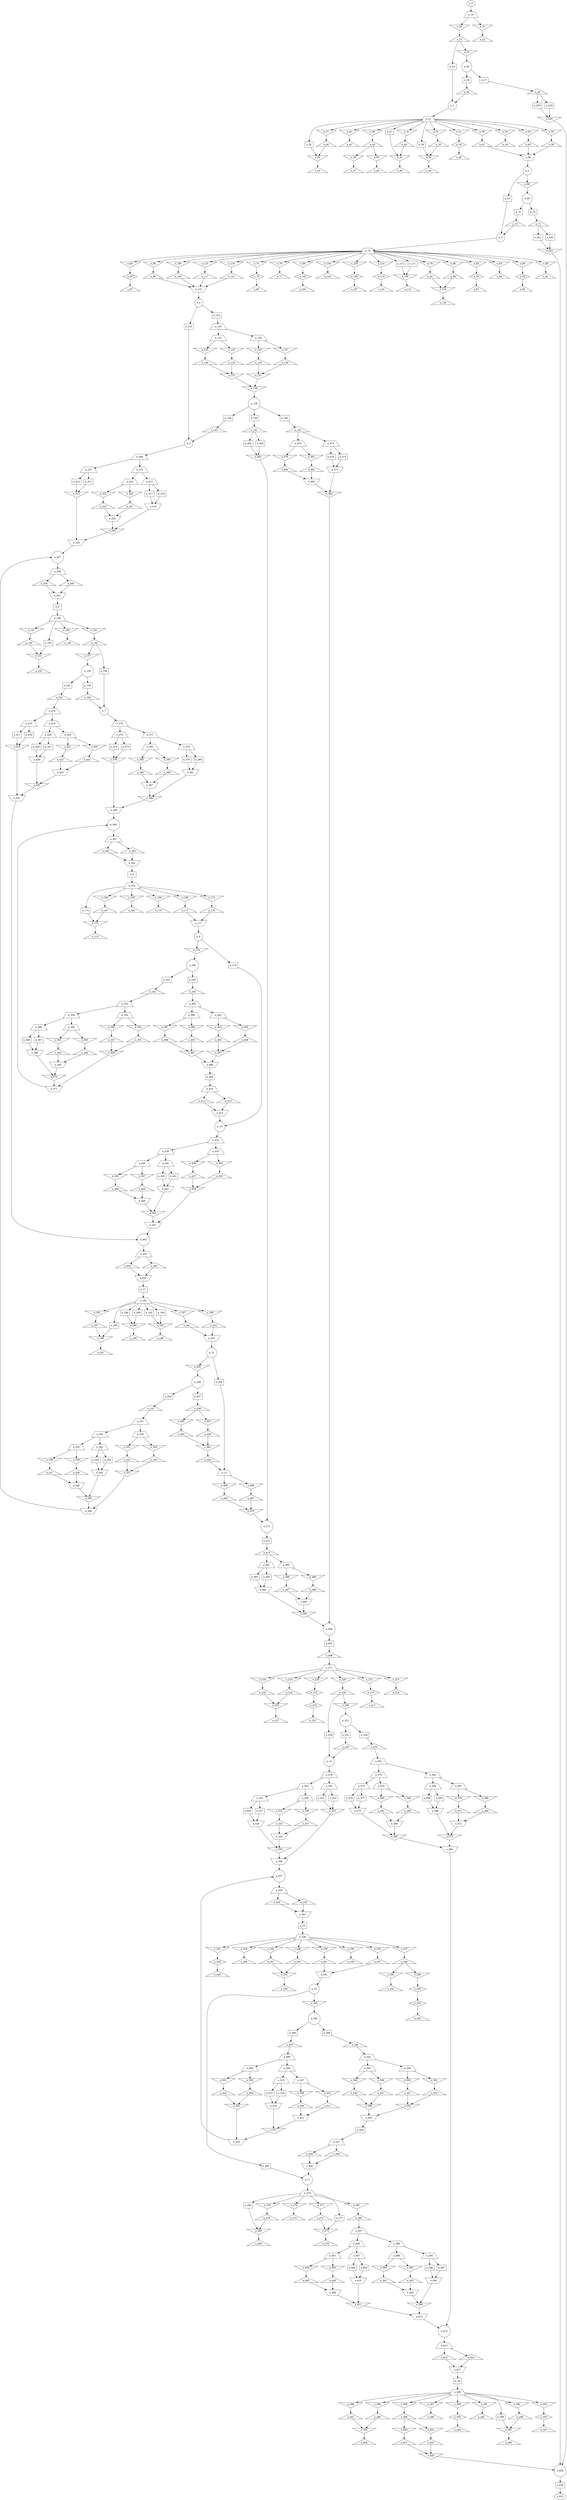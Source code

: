 digraph control_path {
  e_0: entry_node : n ;
  e_1 [shape = circle];
  e_2 [shape = circle];
  e_3 [shape = circle];
  e_4 [shape = circle];
  e_5 [shape = circle];
  e_6 [shape = dot];
  e_7 [shape = circle];
  e_8 [shape = dot];
  e_9 [shape = circle];
  e_10 [shape = circle];
  e_11 [shape = dot];
  e_12 [shape = circle];
  e_13 [shape = trapezium];
  e_14 [shape = circle];
  e_15 [shape = dot];
  e_16 [shape = circle];
  e_17 [shape = circle];
  e_18 [shape = dot];
  e_19 [shape = trapezium];
  e_20 [shape = invtriangle];
  e_21 [shape = invtriangle];
  e_22 [shape = triangle];
  e_23 [shape = triangle];
  e_24 [shape = dot];
  e_25 [shape = invtriangle];
  e_26 [shape = circle];
  e_27 [shape = dot];
  e_28 [shape = triangle];
  e_29 [shape = dot];
  e_30 [shape = triangle];
  e_31 [shape = trapezium];
  e_32 [shape = invtriangle];
  e_33 [shape = invtriangle];
  e_34 [shape = triangle];
  e_35 [shape = triangle];
  e_36 [shape = invtriangle];
  e_37 [shape = invtriangle];
  e_38 [shape = dot];
  e_39 [shape = triangle];
  e_40 [shape = triangle];
  e_41 [shape = invtriangle];
  e_42 [shape = invtriangle];
  e_43 [shape = triangle];
  e_44 [shape = triangle];
  e_45 [shape = invtriangle];
  e_46 [shape = invtriangle];
  e_47 [shape = dot];
  e_48 [shape = triangle];
  e_49 [shape = triangle];
  e_50 [shape = invtriangle];
  e_51 [shape = invtriangle];
  e_52 [shape = dot];
  e_53 [shape = triangle];
  e_54 [shape = diamond];
  e_55 [shape = invtriangle];
  e_56 [shape = invtriangle];
  e_57 [shape = triangle];
  e_58 [shape = triangle];
  e_59 [shape = invtriangle];
  e_60 [shape = triangle];
  e_61 [shape = triangle];
  e_62 [shape = invtriangle];
  e_63 [shape = invtriangle];
  e_64 [shape = triangle];
  e_65 [shape = triangle];
  e_66 [shape = invtrapezium];
  e_67 [shape = dot];
  e_68 [shape = invtriangle];
  e_69 [shape = circle];
  e_70 [shape = dot];
  e_71 [shape = triangle];
  e_72 [shape = dot];
  e_73 [shape = triangle];
  e_74 [shape = trapezium];
  e_75 [shape = invtriangle];
  e_76 [shape = invtriangle];
  e_77 [shape = triangle];
  e_78 [shape = diamond];
  e_79 [shape = invtriangle];
  e_80 [shape = triangle];
  e_81 [shape = triangle];
  e_82 [shape = invtriangle];
  e_83 [shape = invtriangle];
  e_84 [shape = triangle];
  e_85 [shape = diamond];
  e_86 [shape = invtriangle];
  e_87 [shape = triangle];
  e_88 [shape = triangle];
  e_89 [shape = invtriangle];
  e_90 [shape = invtriangle];
  e_91 [shape = triangle];
  e_92 [shape = diamond];
  e_93 [shape = invtriangle];
  e_94 [shape = triangle];
  e_95 [shape = diamond];
  e_96 [shape = invtriangle];
  e_97 [shape = triangle];
  e_98 [shape = triangle];
  e_99 [shape = invtriangle];
  e_100 [shape = invtriangle];
  e_101 [shape = triangle];
  e_102 [shape = diamond];
  e_103 [shape = invtriangle];
  e_104 [shape = triangle];
  e_105 [shape = diamond];
  e_106 [shape = invtriangle];
  e_107 [shape = triangle];
  e_108 [shape = triangle];
  e_109 [shape = invtriangle];
  e_110 [shape = invtriangle];
  e_111 [shape = dot];
  e_112 [shape = dot];
  e_113 [shape = triangle];
  e_114 [shape = diamond];
  e_115 [shape = invtriangle];
  e_116 [shape = triangle];
  e_117 [shape = triangle];
  e_118 [shape = invtriangle];
  e_119 [shape = invtriangle];
  e_120 [shape = triangle];
  e_121 [shape = triangle];
  e_122 [shape = invtrapezium];
  e_123 [shape = dot];
  e_124 [shape = dot];
  e_125 [shape = trapezium];
  e_126 [shape = trapezium];
  e_127 [shape = invtriangle];
  e_128 [shape = triangle];
  e_129 [shape = invtriangle];
  e_130 [shape = triangle];
  e_131 [shape = invtriangle];
  e_132 [shape = trapezium];
  e_133 [shape = invtriangle];
  e_134 [shape = triangle];
  e_135 [shape = invtriangle];
  e_136 [shape = triangle];
  e_137 [shape = invtriangle];
  e_138 [shape = invtriangle];
  e_139 [shape = circle];
  e_140 [shape = dot];
  e_141 [shape = triangle];
  e_142 [shape = dot];
  e_143 [shape = triangle];
  e_144 [shape = dot];
  e_145 [shape = triangle];
  e_146 [shape = trapezium];
  e_147 [shape = invtriangle];
  e_148 [shape = invtriangle];
  e_149 [shape = triangle];
  e_150 [shape = triangle];
  e_151 [shape = invtriangle];
  e_152 [shape = invtriangle];
  e_153 [shape = dot];
  e_154 [shape = triangle];
  e_155 [shape = triangle];
  e_156 [shape = dot];
  e_157 [shape = invtriangle];
  e_158 [shape = circle];
  e_159 [shape = dot];
  e_160 [shape = triangle];
  e_161 [shape = dot];
  e_162 [shape = triangle];
  e_163 [shape = trapezium];
  e_164 [shape = invtriangle];
  e_165 [shape = invtriangle];
  e_166 [shape = triangle];
  e_167 [shape = triangle];
  e_168 [shape = invtriangle];
  e_169 [shape = invtriangle];
  e_170 [shape = triangle];
  e_171 [shape = triangle];
  e_172 [shape = invtriangle];
  e_173 [shape = invtriangle];
  e_174 [shape = dot];
  e_175 [shape = triangle];
  e_176 [shape = triangle];
  e_177 [shape = invtrapezium];
  e_178 [shape = dot];
  e_179 [shape = invtriangle];
  e_180 [shape = circle];
  e_181 [shape = dot];
  e_182 [shape = triangle];
  e_183 [shape = dot];
  e_184 [shape = triangle];
  e_185 [shape = trapezium];
  e_186 [shape = invtriangle];
  e_187 [shape = invtriangle];
  e_188 [shape = dot];
  e_189 [shape = dot];
  e_190 [shape = triangle];
  e_191 [shape = triangle];
  e_192 [shape = invtriangle];
  e_193 [shape = invtriangle];
  e_194 [shape = dot];
  e_195 [shape = dot];
  e_196 [shape = triangle];
  e_197 [shape = triangle];
  e_198 [shape = invtriangle];
  e_199 [shape = invtriangle];
  e_200 [shape = dot];
  e_201 [shape = triangle];
  e_202 [shape = triangle];
  e_203 [shape = invtrapezium];
  e_204 [shape = dot];
  e_205 [shape = invtriangle];
  e_206 [shape = circle];
  e_207 [shape = dot];
  e_208 [shape = triangle];
  e_209 [shape = dot];
  e_210 [shape = triangle];
  e_211 [shape = trapezium];
  e_212 [shape = invtriangle];
  e_213 [shape = invtriangle];
  e_214 [shape = triangle];
  e_215 [shape = diamond];
  e_216 [shape = invtriangle];
  e_217 [shape = triangle];
  e_218 [shape = triangle];
  e_219 [shape = invtriangle];
  e_220 [shape = invtriangle];
  e_221 [shape = diamond];
  e_222 [shape = diamond];
  e_223 [shape = triangle];
  e_224 [shape = triangle];
  e_225 [shape = invtriangle];
  e_226 [shape = invtriangle];
  e_227 [shape = triangle];
  e_228 [shape = triangle];
  e_229 [shape = dot];
  e_230 [shape = invtriangle];
  e_231 [shape = circle];
  e_232 [shape = dot];
  e_233 [shape = triangle];
  e_234 [shape = dot];
  e_235 [shape = triangle];
  e_236 [shape = trapezium];
  e_237 [shape = invtriangle];
  e_238 [shape = invtriangle];
  e_239 [shape = triangle];
  e_240 [shape = triangle];
  e_241 [shape = invtriangle];
  e_242 [shape = invtriangle];
  e_243 [shape = triangle];
  e_244 [shape = diamond];
  e_245 [shape = invtriangle];
  e_246 [shape = triangle];
  e_247 [shape = triangle];
  e_248 [shape = invtriangle];
  e_249 [shape = invtriangle];
  e_250 [shape = diamond];
  e_251 [shape = diamond];
  e_252 [shape = triangle];
  e_253 [shape = triangle];
  e_254 [shape = invtriangle];
  e_255 [shape = invtriangle];
  e_256 [shape = triangle];
  e_257 [shape = triangle];
  e_258 [shape = invtriangle];
  e_259 [shape = invtriangle];
  e_260 [shape = triangle];
  e_261 [shape = triangle];
  e_262 [shape = invtrapezium];
  e_263 [shape = dot];
  e_264 [shape = invtriangle];
  e_265 [shape = circle];
  e_266 [shape = dot];
  e_267 [shape = triangle];
  e_268 [shape = dot];
  e_269 [shape = triangle];
  e_270 [shape = trapezium];
  e_271 [shape = invtriangle];
  e_272 [shape = invtriangle];
  e_273 [shape = triangle];
  e_274 [shape = triangle];
  e_275 [shape = invtriangle];
  e_276 [shape = invtriangle];
  e_277 [shape = dot];
  e_278 [shape = triangle];
  e_279 [shape = triangle];
  e_280 [shape = invtriangle];
  e_281 [shape = invtriangle];
  e_282 [shape = dot];
  e_283 [shape = triangle];
  e_284 [shape = triangle];
  e_285 [shape = trapezium];
  e_286 [shape = invtriangle];
  e_287 [shape = invtriangle];
  e_288 [shape = triangle];
  e_289 [shape = triangle];
  e_290 [shape = invtriangle];
  e_291 [shape = invtriangle];
  e_292 [shape = triangle];
  e_293 [shape = diamond];
  e_294 [shape = invtriangle];
  e_295 [shape = triangle];
  e_296 [shape = triangle];
  e_297 [shape = invtriangle];
  e_298 [shape = invtriangle];
  e_299 [shape = dot];
  e_300 [shape = triangle];
  e_301 [shape = triangle];
  e_302 [shape = invtriangle];
  e_303 [shape = invtriangle];
  e_304 [shape = triangle];
  e_305 [shape = diamond];
  e_306 [shape = invtriangle];
  e_307 [shape = triangle];
  e_308 [shape = triangle];
  e_309 [shape = trapezium];
  e_310 [shape = trapezium];
  e_311 [shape = dot];
  e_312 [shape = dot];
  e_313 [shape = invtriangle];
  e_314 [shape = trapezium];
  e_315 [shape = trapezium];
  e_316 [shape = dot];
  e_317 [shape = dot];
  e_318 [shape = invtrapezium];
  e_319 [shape = trapezium];
  e_320 [shape = invtriangle];
  e_321 [shape = triangle];
  e_322 [shape = invtriangle];
  e_323 [shape = triangle];
  e_324 [shape = invtrapezium];
  e_325 [shape = invtriangle];
  e_326 [shape = invtrapezium];
  e_327 [shape = trapezium];
  e_328 [shape = trapezium];
  e_329 [shape = invtriangle];
  e_330 [shape = triangle];
  e_331 [shape = invtriangle];
  e_332 [shape = triangle];
  e_333 [shape = invtriangle];
  e_334 [shape = trapezium];
  e_335 [shape = trapezium];
  e_336 [shape = invtriangle];
  e_337 [shape = triangle];
  e_338 [shape = invtriangle];
  e_339 [shape = triangle];
  e_340 [shape = invtrapezium];
  e_341 [shape = trapezium];
  e_342 [shape = dot];
  e_343 [shape = dot];
  e_344 [shape = invtrapezium];
  e_345 [shape = invtriangle];
  e_346 [shape = invtrapezium];
  e_347 [shape = circle];
  e_348 [shape = trapezium];
  e_349 [shape = triangle];
  e_350 [shape = triangle];
  e_351 [shape = invtrapezium];
  e_352 [shape = trapezium];
  e_353 [shape = trapezium];
  e_354 [shape = invtriangle];
  e_355 [shape = triangle];
  e_356 [shape = invtriangle];
  e_357 [shape = triangle];
  e_358 [shape = invtriangle];
  e_359 [shape = trapezium];
  e_360 [shape = trapezium];
  e_361 [shape = invtriangle];
  e_362 [shape = triangle];
  e_363 [shape = invtriangle];
  e_364 [shape = triangle];
  e_365 [shape = invtrapezium];
  e_366 [shape = trapezium];
  e_367 [shape = dot];
  e_368 [shape = dot];
  e_369 [shape = invtrapezium];
  e_370 [shape = invtriangle];
  e_371 [shape = invtrapezium];
  e_372 [shape = trapezium];
  e_373 [shape = trapezium];
  e_374 [shape = dot];
  e_375 [shape = dot];
  e_376 [shape = invtriangle];
  e_377 [shape = trapezium];
  e_378 [shape = trapezium];
  e_379 [shape = dot];
  e_380 [shape = dot];
  e_381 [shape = invtrapezium];
  e_382 [shape = trapezium];
  e_383 [shape = invtriangle];
  e_384 [shape = triangle];
  e_385 [shape = invtriangle];
  e_386 [shape = triangle];
  e_387 [shape = invtrapezium];
  e_388 [shape = invtriangle];
  e_389 [shape = invtrapezium];
  e_390 [shape = circle];
  e_391 [shape = trapezium];
  e_392 [shape = triangle];
  e_393 [shape = triangle];
  e_394 [shape = invtrapezium];
  e_395 [shape = trapezium];
  e_396 [shape = trapezium];
  e_397 [shape = invtriangle];
  e_398 [shape = triangle];
  e_399 [shape = invtriangle];
  e_400 [shape = triangle];
  e_401 [shape = invtriangle];
  e_402 [shape = trapezium];
  e_403 [shape = invtriangle];
  e_404 [shape = triangle];
  e_405 [shape = invtriangle];
  e_406 [shape = triangle];
  e_407 [shape = invtriangle];
  e_408 [shape = invtrapezium];
  e_409 [shape = dot];
  e_410 [shape = trapezium];
  e_411 [shape = triangle];
  e_412 [shape = triangle];
  e_413 [shape = invtrapezium];
  e_414 [shape = trapezium];
  e_415 [shape = trapezium];
  e_416 [shape = dot];
  e_417 [shape = dot];
  e_418 [shape = invtriangle];
  e_419 [shape = trapezium];
  e_420 [shape = trapezium];
  e_421 [shape = invtriangle];
  e_422 [shape = triangle];
  e_423 [shape = invtriangle];
  e_424 [shape = triangle];
  e_425 [shape = invtrapezium];
  e_426 [shape = trapezium];
  e_427 [shape = dot];
  e_428 [shape = dot];
  e_429 [shape = invtrapezium];
  e_430 [shape = invtriangle];
  e_431 [shape = invtrapezium];
  e_432 [shape = trapezium];
  e_433 [shape = trapezium];
  e_434 [shape = invtriangle];
  e_435 [shape = triangle];
  e_436 [shape = invtriangle];
  e_437 [shape = triangle];
  e_438 [shape = invtriangle];
  e_439 [shape = trapezium];
  e_440 [shape = trapezium];
  e_441 [shape = dot];
  e_442 [shape = dot];
  e_443 [shape = invtrapezium];
  e_444 [shape = trapezium];
  e_445 [shape = invtriangle];
  e_446 [shape = triangle];
  e_447 [shape = invtriangle];
  e_448 [shape = triangle];
  e_449 [shape = invtrapezium];
  e_450 [shape = invtriangle];
  e_451 [shape = invtrapezium];
  e_452 [shape = circle];
  e_453 [shape = trapezium];
  e_454 [shape = triangle];
  e_455 [shape = triangle];
  e_456 [shape = invtrapezium];
  e_457 [shape = invtriangle];
  e_458 [shape = triangle];
  e_459 [shape = invtriangle];
  e_460 [shape = triangle];
  e_461 [shape = invtriangle];
  e_462 [shape = triangle];
  e_463 [shape = dot];
  e_464 [shape = dot];
  e_465 [shape = invtriangle];
  e_466 [shape = invtriangle];
  e_467 [shape = triangle];
  e_468 [shape = invtriangle];
  e_469 [shape = triangle];
  e_470 [shape = invtriangle];
  e_471 [shape = circle];
  e_472 [shape = dot];
  e_473 [shape = triangle];
  e_474 [shape = trapezium];
  e_475 [shape = dot];
  e_476 [shape = dot];
  e_477 [shape = invtrapezium];
  e_478 [shape = trapezium];
  e_479 [shape = invtriangle];
  e_480 [shape = triangle];
  e_481 [shape = invtriangle];
  e_482 [shape = triangle];
  e_483 [shape = invtrapezium];
  e_484 [shape = invtriangle];
  e_485 [shape = trapezium];
  e_486 [shape = invtriangle];
  e_487 [shape = triangle];
  e_488 [shape = invtriangle];
  e_489 [shape = triangle];
  e_490 [shape = invtrapezium];
  e_491 [shape = trapezium];
  e_492 [shape = dot];
  e_493 [shape = dot];
  e_494 [shape = invtrapezium];
  e_495 [shape = invtriangle];
  e_496 [shape = circle];
  e_497 [shape = dot];
  e_498 [shape = triangle];
  e_499 [shape = trapezium];
  e_500 [shape = trapezium];
  e_501 [shape = invtriangle];
  e_502 [shape = triangle];
  e_503 [shape = invtriangle];
  e_504 [shape = triangle];
  e_505 [shape = invtriangle];
  e_506 [shape = trapezium];
  e_507 [shape = trapezium];
  e_508 [shape = invtriangle];
  e_509 [shape = triangle];
  e_510 [shape = invtriangle];
  e_511 [shape = triangle];
  e_512 [shape = invtrapezium];
  e_513 [shape = trapezium];
  e_514 [shape = dot];
  e_515 [shape = dot];
  e_516 [shape = invtrapezium];
  e_517 [shape = invtriangle];
  e_518 [shape = invtrapezium];
  e_519 [shape = trapezium];
  e_520 [shape = trapezium];
  e_521 [shape = dot];
  e_522 [shape = dot];
  e_523 [shape = invtriangle];
  e_524 [shape = trapezium];
  e_525 [shape = trapezium];
  e_526 [shape = dot];
  e_527 [shape = dot];
  e_528 [shape = invtrapezium];
  e_529 [shape = trapezium];
  e_530 [shape = invtriangle];
  e_531 [shape = triangle];
  e_532 [shape = invtriangle];
  e_533 [shape = triangle];
  e_534 [shape = invtrapezium];
  e_535 [shape = invtriangle];
  e_536 [shape = invtrapezium];
  e_537 [shape = circle];
  e_538 [shape = trapezium];
  e_539 [shape = triangle];
  e_540 [shape = triangle];
  e_541 [shape = invtrapezium];
  e_542 [shape = trapezium];
  e_543 [shape = trapezium];
  e_544 [shape = invtriangle];
  e_545 [shape = triangle];
  e_546 [shape = invtriangle];
  e_547 [shape = triangle];
  e_548 [shape = invtriangle];
  e_549 [shape = trapezium];
  e_550 [shape = invtriangle];
  e_551 [shape = triangle];
  e_552 [shape = invtriangle];
  e_553 [shape = triangle];
  e_554 [shape = invtriangle];
  e_555 [shape = invtrapezium];
  e_556 [shape = dot];
  e_557 [shape = trapezium];
  e_558 [shape = triangle];
  e_559 [shape = triangle];
  e_560 [shape = invtrapezium];
  e_561 [shape = trapezium];
  e_562 [shape = trapezium];
  e_563 [shape = trapezium];
  e_564 [shape = dot];
  e_565 [shape = dot];
  e_566 [shape = invtrapezium];
  e_567 [shape = trapezium];
  e_568 [shape = invtriangle];
  e_569 [shape = triangle];
  e_570 [shape = invtriangle];
  e_571 [shape = triangle];
  e_572 [shape = invtrapezium];
  e_573 [shape = invtriangle];
  e_574 [shape = trapezium];
  e_575 [shape = trapezium];
  e_576 [shape = dot];
  e_577 [shape = dot];
  e_578 [shape = invtrapezium];
  e_579 [shape = trapezium];
  e_580 [shape = invtriangle];
  e_581 [shape = triangle];
  e_582 [shape = invtriangle];
  e_583 [shape = triangle];
  e_584 [shape = invtrapezium];
  e_585 [shape = invtriangle];
  e_586 [shape = invtrapezium];
  e_587 [shape = trapezium];
  e_588 [shape = trapezium];
  e_589 [shape = trapezium];
  e_590 [shape = invtriangle];
  e_591 [shape = triangle];
  e_592 [shape = invtriangle];
  e_593 [shape = triangle];
  e_594 [shape = invtrapezium];
  e_595 [shape = trapezium];
  e_596 [shape = dot];
  e_597 [shape = dot];
  e_598 [shape = invtrapezium];
  e_599 [shape = invtriangle];
  e_600 [shape = trapezium];
  e_601 [shape = trapezium];
  e_602 [shape = invtriangle];
  e_603 [shape = triangle];
  e_604 [shape = invtriangle];
  e_605 [shape = triangle];
  e_606 [shape = invtrapezium];
  e_607 [shape = trapezium];
  e_608 [shape = dot];
  e_609 [shape = dot];
  e_610 [shape = invtrapezium];
  e_611 [shape = invtriangle];
  e_612 [shape = invtrapezium];
  e_613 [shape = circle];
  e_614 [shape = trapezium];
  e_615 [shape = triangle];
  e_616 [shape = triangle];
  e_617 [shape = invtrapezium];
  e_618 [shape = dot];
  e_619 [shape = dot];
  e_620 [shape = invtriangle];
  e_621 [shape = dot];
  e_622 [shape = dot];
  e_623 [shape = invtriangle];
  e_624 [shape = invtriangle];
  e_625 [shape = triangle];
  e_626 [shape = invtriangle];
  e_627 [shape = triangle];
  e_628 [shape = invtriangle];
  e_629 [shape = circle];
  e_630 [shape = dot];
  e_631: exit_node : s ;
  e_30 -> e_1;
  e_24 -> e_1;
  e_66 -> e_2;
  e_67 -> e_3;
  e_73 -> e_3;
  e_122 -> e_4;
  e_123 -> e_5;
  e_145 -> e_5;
  e_351 -> e_6;
  e_156 -> e_7;
  e_160 -> e_7;
  e_394 -> e_8;
  e_177 -> e_9;
  e_178 -> e_10;
  e_413 -> e_10;
  e_456 -> e_11;
  e_203 -> e_12;
  e_204 -> e_13;
  e_462 -> e_13;
  e_229 -> e_14;
  e_233 -> e_14;
  e_541 -> e_15;
  e_262 -> e_16;
  e_263 -> e_17;
  e_560 -> e_17;
  e_617 -> e_18;
  e_0 -> e_19;
  e_19 -> e_20;
  e_19 -> e_21;
  e_21 -> e_22;
  e_20 -> e_23;
  e_23 -> e_24;
  e_23 -> e_25;
  e_25 -> e_26;
  e_26 -> e_27;
  e_27 -> e_28;
  e_26 -> e_29;
  e_29 -> e_30;
  e_1 -> e_31;
  e_31 -> e_32;
  e_31 -> e_33;
  e_33 -> e_34;
  e_32 -> e_35;
  e_35 -> e_36;
  e_38 -> e_36;
  e_31 -> e_37;
  e_31 -> e_38;
  e_36 -> e_39;
  e_37 -> e_40;
  e_31 -> e_41;
  e_31 -> e_42;
  e_42 -> e_43;
  e_41 -> e_44;
  e_47 -> e_45;
  e_44 -> e_45;
  e_31 -> e_46;
  e_31 -> e_47;
  e_45 -> e_48;
  e_46 -> e_49;
  e_40 -> e_50;
  e_52 -> e_50;
  e_31 -> e_51;
  e_31 -> e_52;
  e_50 -> e_53;
  e_51 -> e_54;
  e_31 -> e_55;
  e_49 -> e_56;
  e_56 -> e_57;
  e_55 -> e_58;
  e_31 -> e_59;
  e_54 -> e_60;
  e_59 -> e_61;
  e_31 -> e_62;
  e_49 -> e_63;
  e_63 -> e_64;
  e_62 -> e_65;
  e_58 -> e_66;
  e_65 -> e_66;
  e_61 -> e_66;
  e_2 -> e_67;
  e_2 -> e_68;
  e_68 -> e_69;
  e_69 -> e_70;
  e_70 -> e_71;
  e_69 -> e_72;
  e_72 -> e_73;
  e_3 -> e_74;
  e_74 -> e_75;
  e_74 -> e_76;
  e_76 -> e_77;
  e_75 -> e_78;
  e_74 -> e_79;
  e_78 -> e_80;
  e_79 -> e_81;
  e_74 -> e_82;
  e_74 -> e_83;
  e_83 -> e_84;
  e_82 -> e_85;
  e_74 -> e_86;
  e_85 -> e_87;
  e_86 -> e_88;
  e_74 -> e_89;
  e_74 -> e_90;
  e_90 -> e_91;
  e_89 -> e_92;
  e_74 -> e_93;
  e_92 -> e_94;
  e_93 -> e_95;
  e_74 -> e_96;
  e_95 -> e_97;
  e_96 -> e_98;
  e_74 -> e_99;
  e_74 -> e_100;
  e_100 -> e_101;
  e_99 -> e_102;
  e_74 -> e_103;
  e_102 -> e_104;
  e_103 -> e_105;
  e_74 -> e_106;
  e_105 -> e_107;
  e_106 -> e_108;
  e_111 -> e_109;
  e_112 -> e_109;
  e_74 -> e_110;
  e_74 -> e_111;
  e_74 -> e_112;
  e_109 -> e_113;
  e_110 -> e_114;
  e_74 -> e_115;
  e_114 -> e_116;
  e_115 -> e_117;
  e_81 -> e_118;
  e_88 -> e_118;
  e_74 -> e_119;
  e_118 -> e_120;
  e_119 -> e_121;
  e_98 -> e_122;
  e_108 -> e_122;
  e_117 -> e_122;
  e_121 -> e_122;
  e_4 -> e_123;
  e_4 -> e_124;
  e_124 -> e_125;
  e_125 -> e_126;
  e_126 -> e_127;
  e_127 -> e_128;
  e_126 -> e_129;
  e_129 -> e_130;
  e_128 -> e_131;
  e_130 -> e_131;
  e_125 -> e_132;
  e_132 -> e_133;
  e_133 -> e_134;
  e_132 -> e_135;
  e_135 -> e_136;
  e_134 -> e_137;
  e_136 -> e_137;
  e_131 -> e_138;
  e_137 -> e_138;
  e_138 -> e_139;
  e_139 -> e_140;
  e_140 -> e_141;
  e_139 -> e_142;
  e_142 -> e_143;
  e_139 -> e_144;
  e_144 -> e_145;
  e_6 -> e_146;
  e_146 -> e_147;
  e_146 -> e_148;
  e_148 -> e_149;
  e_147 -> e_150;
  e_150 -> e_151;
  e_153 -> e_151;
  e_146 -> e_152;
  e_146 -> e_153;
  e_151 -> e_154;
  e_152 -> e_155;
  e_155 -> e_156;
  e_155 -> e_157;
  e_157 -> e_158;
  e_158 -> e_159;
  e_159 -> e_160;
  e_158 -> e_161;
  e_161 -> e_162;
  e_8 -> e_163;
  e_163 -> e_164;
  e_163 -> e_165;
  e_165 -> e_166;
  e_164 -> e_167;
  e_163 -> e_168;
  e_163 -> e_169;
  e_169 -> e_170;
  e_168 -> e_171;
  e_167 -> e_172;
  e_174 -> e_172;
  e_163 -> e_173;
  e_163 -> e_174;
  e_172 -> e_175;
  e_173 -> e_176;
  e_171 -> e_177;
  e_176 -> e_177;
  e_9 -> e_178;
  e_9 -> e_179;
  e_179 -> e_180;
  e_180 -> e_181;
  e_181 -> e_182;
  e_180 -> e_183;
  e_183 -> e_184;
  e_11 -> e_185;
  e_188 -> e_186;
  e_189 -> e_186;
  e_185 -> e_187;
  e_185 -> e_188;
  e_185 -> e_189;
  e_186 -> e_190;
  e_187 -> e_191;
  e_194 -> e_192;
  e_195 -> e_192;
  e_185 -> e_193;
  e_185 -> e_194;
  e_185 -> e_195;
  e_192 -> e_196;
  e_193 -> e_197;
  e_197 -> e_198;
  e_200 -> e_198;
  e_185 -> e_199;
  e_185 -> e_200;
  e_198 -> e_201;
  e_199 -> e_202;
  e_191 -> e_203;
  e_202 -> e_203;
  e_12 -> e_204;
  e_12 -> e_205;
  e_205 -> e_206;
  e_206 -> e_207;
  e_207 -> e_208;
  e_206 -> e_209;
  e_209 -> e_210;
  e_498 -> e_211;
  e_211 -> e_212;
  e_211 -> e_213;
  e_213 -> e_214;
  e_212 -> e_215;
  e_211 -> e_216;
  e_215 -> e_217;
  e_216 -> e_218;
  e_211 -> e_219;
  e_211 -> e_220;
  e_220 -> e_221;
  e_221 -> e_222;
  e_222 -> e_223;
  e_219 -> e_224;
  e_218 -> e_225;
  e_224 -> e_225;
  e_211 -> e_226;
  e_225 -> e_227;
  e_226 -> e_228;
  e_228 -> e_229;
  e_228 -> e_230;
  e_230 -> e_231;
  e_231 -> e_232;
  e_232 -> e_233;
  e_231 -> e_234;
  e_234 -> e_235;
  e_15 -> e_236;
  e_236 -> e_237;
  e_236 -> e_238;
  e_238 -> e_239;
  e_237 -> e_240;
  e_236 -> e_241;
  e_240 -> e_242;
  e_242 -> e_243;
  e_241 -> e_244;
  e_236 -> e_245;
  e_244 -> e_246;
  e_245 -> e_247;
  e_236 -> e_248;
  e_240 -> e_249;
  e_249 -> e_250;
  e_250 -> e_251;
  e_251 -> e_252;
  e_248 -> e_253;
  e_247 -> e_254;
  e_253 -> e_254;
  e_236 -> e_255;
  e_254 -> e_256;
  e_255 -> e_257;
  e_236 -> e_258;
  e_236 -> e_259;
  e_259 -> e_260;
  e_258 -> e_261;
  e_257 -> e_262;
  e_261 -> e_262;
  e_16 -> e_263;
  e_16 -> e_264;
  e_264 -> e_265;
  e_265 -> e_266;
  e_266 -> e_267;
  e_265 -> e_268;
  e_268 -> e_269;
  e_17 -> e_270;
  e_270 -> e_271;
  e_270 -> e_272;
  e_272 -> e_273;
  e_271 -> e_274;
  e_274 -> e_275;
  e_277 -> e_275;
  e_270 -> e_276;
  e_270 -> e_277;
  e_275 -> e_278;
  e_276 -> e_279;
  e_279 -> e_280;
  e_282 -> e_280;
  e_270 -> e_281;
  e_270 -> e_282;
  e_280 -> e_283;
  e_281 -> e_284;
  e_18 -> e_285;
  e_285 -> e_286;
  e_285 -> e_287;
  e_287 -> e_288;
  e_286 -> e_289;
  e_285 -> e_290;
  e_285 -> e_291;
  e_291 -> e_292;
  e_290 -> e_293;
  e_285 -> e_294;
  e_293 -> e_295;
  e_294 -> e_296;
  e_296 -> e_297;
  e_299 -> e_297;
  e_285 -> e_298;
  e_285 -> e_299;
  e_297 -> e_300;
  e_298 -> e_301;
  e_289 -> e_302;
  e_301 -> e_302;
  e_285 -> e_303;
  e_302 -> e_304;
  e_303 -> e_305;
  e_285 -> e_306;
  e_305 -> e_307;
  e_306 -> e_308;
  e_5 -> e_309;
  e_309 -> e_310;
  e_310 -> e_311;
  e_310 -> e_312;
  e_311 -> e_313;
  e_312 -> e_313;
  e_309 -> e_314;
  e_314 -> e_315;
  e_315 -> e_316;
  e_315 -> e_317;
  e_316 -> e_318;
  e_317 -> e_318;
  e_314 -> e_319;
  e_319 -> e_320;
  e_320 -> e_321;
  e_319 -> e_322;
  e_322 -> e_323;
  e_321 -> e_324;
  e_323 -> e_324;
  e_318 -> e_325;
  e_324 -> e_325;
  e_313 -> e_326;
  e_325 -> e_326;
  e_210 -> e_327;
  e_327 -> e_328;
  e_328 -> e_329;
  e_329 -> e_330;
  e_328 -> e_331;
  e_331 -> e_332;
  e_330 -> e_333;
  e_332 -> e_333;
  e_327 -> e_334;
  e_334 -> e_335;
  e_335 -> e_336;
  e_336 -> e_337;
  e_335 -> e_338;
  e_338 -> e_339;
  e_337 -> e_340;
  e_339 -> e_340;
  e_334 -> e_341;
  e_341 -> e_342;
  e_341 -> e_343;
  e_342 -> e_344;
  e_343 -> e_344;
  e_340 -> e_345;
  e_344 -> e_345;
  e_333 -> e_346;
  e_345 -> e_346;
  e_326 -> e_347;
  e_346 -> e_347;
  e_347 -> e_348;
  e_348 -> e_349;
  e_348 -> e_350;
  e_349 -> e_351;
  e_350 -> e_351;
  e_182 -> e_352;
  e_352 -> e_353;
  e_353 -> e_354;
  e_354 -> e_355;
  e_353 -> e_356;
  e_356 -> e_357;
  e_355 -> e_358;
  e_357 -> e_358;
  e_352 -> e_359;
  e_359 -> e_360;
  e_360 -> e_361;
  e_361 -> e_362;
  e_360 -> e_363;
  e_363 -> e_364;
  e_362 -> e_365;
  e_364 -> e_365;
  e_359 -> e_366;
  e_366 -> e_367;
  e_366 -> e_368;
  e_367 -> e_369;
  e_368 -> e_369;
  e_365 -> e_370;
  e_369 -> e_370;
  e_358 -> e_371;
  e_370 -> e_371;
  e_7 -> e_372;
  e_372 -> e_373;
  e_373 -> e_374;
  e_373 -> e_375;
  e_374 -> e_376;
  e_375 -> e_376;
  e_372 -> e_377;
  e_377 -> e_378;
  e_378 -> e_379;
  e_378 -> e_380;
  e_379 -> e_381;
  e_380 -> e_381;
  e_377 -> e_382;
  e_382 -> e_383;
  e_383 -> e_384;
  e_382 -> e_385;
  e_385 -> e_386;
  e_384 -> e_387;
  e_386 -> e_387;
  e_381 -> e_388;
  e_387 -> e_388;
  e_376 -> e_389;
  e_388 -> e_389;
  e_371 -> e_390;
  e_389 -> e_390;
  e_390 -> e_391;
  e_391 -> e_392;
  e_391 -> e_393;
  e_392 -> e_394;
  e_393 -> e_394;
  e_184 -> e_395;
  e_395 -> e_396;
  e_396 -> e_397;
  e_397 -> e_398;
  e_396 -> e_399;
  e_399 -> e_400;
  e_398 -> e_401;
  e_400 -> e_401;
  e_395 -> e_402;
  e_402 -> e_403;
  e_403 -> e_404;
  e_402 -> e_405;
  e_405 -> e_406;
  e_404 -> e_407;
  e_406 -> e_407;
  e_401 -> e_408;
  e_407 -> e_408;
  e_408 -> e_409;
  e_409 -> e_410;
  e_410 -> e_411;
  e_410 -> e_412;
  e_411 -> e_413;
  e_412 -> e_413;
  e_162 -> e_414;
  e_414 -> e_415;
  e_415 -> e_416;
  e_415 -> e_417;
  e_416 -> e_418;
  e_417 -> e_418;
  e_414 -> e_419;
  e_419 -> e_420;
  e_420 -> e_421;
  e_421 -> e_422;
  e_420 -> e_423;
  e_423 -> e_424;
  e_422 -> e_425;
  e_424 -> e_425;
  e_419 -> e_426;
  e_426 -> e_427;
  e_426 -> e_428;
  e_427 -> e_429;
  e_428 -> e_429;
  e_425 -> e_430;
  e_429 -> e_430;
  e_418 -> e_431;
  e_430 -> e_431;
  e_10 -> e_432;
  e_432 -> e_433;
  e_433 -> e_434;
  e_434 -> e_435;
  e_433 -> e_436;
  e_436 -> e_437;
  e_435 -> e_438;
  e_437 -> e_438;
  e_432 -> e_439;
  e_439 -> e_440;
  e_440 -> e_441;
  e_440 -> e_442;
  e_441 -> e_443;
  e_442 -> e_443;
  e_439 -> e_444;
  e_444 -> e_445;
  e_445 -> e_446;
  e_444 -> e_447;
  e_447 -> e_448;
  e_446 -> e_449;
  e_448 -> e_449;
  e_443 -> e_450;
  e_449 -> e_450;
  e_438 -> e_451;
  e_450 -> e_451;
  e_431 -> e_452;
  e_451 -> e_452;
  e_452 -> e_453;
  e_453 -> e_454;
  e_453 -> e_455;
  e_454 -> e_456;
  e_455 -> e_456;
  e_208 -> e_457;
  e_457 -> e_458;
  e_208 -> e_459;
  e_459 -> e_460;
  e_458 -> e_461;
  e_460 -> e_461;
  e_461 -> e_462;
  e_141 -> e_463;
  e_141 -> e_464;
  e_463 -> e_465;
  e_464 -> e_465;
  e_13 -> e_466;
  e_466 -> e_467;
  e_13 -> e_468;
  e_468 -> e_469;
  e_467 -> e_470;
  e_469 -> e_470;
  e_465 -> e_471;
  e_470 -> e_471;
  e_471 -> e_472;
  e_472 -> e_473;
  e_143 -> e_474;
  e_474 -> e_475;
  e_474 -> e_476;
  e_475 -> e_477;
  e_476 -> e_477;
  e_143 -> e_478;
  e_478 -> e_479;
  e_479 -> e_480;
  e_478 -> e_481;
  e_481 -> e_482;
  e_480 -> e_483;
  e_482 -> e_483;
  e_477 -> e_484;
  e_483 -> e_484;
  e_473 -> e_485;
  e_485 -> e_486;
  e_486 -> e_487;
  e_485 -> e_488;
  e_488 -> e_489;
  e_487 -> e_490;
  e_489 -> e_490;
  e_473 -> e_491;
  e_491 -> e_492;
  e_491 -> e_493;
  e_492 -> e_494;
  e_493 -> e_494;
  e_490 -> e_495;
  e_494 -> e_495;
  e_484 -> e_496;
  e_495 -> e_496;
  e_496 -> e_497;
  e_497 -> e_498;
  e_267 -> e_499;
  e_499 -> e_500;
  e_500 -> e_501;
  e_501 -> e_502;
  e_500 -> e_503;
  e_503 -> e_504;
  e_502 -> e_505;
  e_504 -> e_505;
  e_499 -> e_506;
  e_506 -> e_507;
  e_507 -> e_508;
  e_508 -> e_509;
  e_507 -> e_510;
  e_510 -> e_511;
  e_509 -> e_512;
  e_511 -> e_512;
  e_506 -> e_513;
  e_513 -> e_514;
  e_513 -> e_515;
  e_514 -> e_516;
  e_515 -> e_516;
  e_512 -> e_517;
  e_516 -> e_517;
  e_505 -> e_518;
  e_517 -> e_518;
  e_14 -> e_519;
  e_519 -> e_520;
  e_520 -> e_521;
  e_520 -> e_522;
  e_521 -> e_523;
  e_522 -> e_523;
  e_519 -> e_524;
  e_524 -> e_525;
  e_525 -> e_526;
  e_525 -> e_527;
  e_526 -> e_528;
  e_527 -> e_528;
  e_524 -> e_529;
  e_529 -> e_530;
  e_530 -> e_531;
  e_529 -> e_532;
  e_532 -> e_533;
  e_531 -> e_534;
  e_533 -> e_534;
  e_528 -> e_535;
  e_534 -> e_535;
  e_523 -> e_536;
  e_535 -> e_536;
  e_518 -> e_537;
  e_536 -> e_537;
  e_537 -> e_538;
  e_538 -> e_539;
  e_538 -> e_540;
  e_539 -> e_541;
  e_540 -> e_541;
  e_269 -> e_542;
  e_542 -> e_543;
  e_543 -> e_544;
  e_544 -> e_545;
  e_543 -> e_546;
  e_546 -> e_547;
  e_545 -> e_548;
  e_547 -> e_548;
  e_542 -> e_549;
  e_549 -> e_550;
  e_550 -> e_551;
  e_549 -> e_552;
  e_552 -> e_553;
  e_551 -> e_554;
  e_553 -> e_554;
  e_548 -> e_555;
  e_554 -> e_555;
  e_555 -> e_556;
  e_556 -> e_557;
  e_557 -> e_558;
  e_557 -> e_559;
  e_558 -> e_560;
  e_559 -> e_560;
  e_235 -> e_561;
  e_561 -> e_562;
  e_562 -> e_563;
  e_563 -> e_564;
  e_563 -> e_565;
  e_564 -> e_566;
  e_565 -> e_566;
  e_562 -> e_567;
  e_567 -> e_568;
  e_568 -> e_569;
  e_567 -> e_570;
  e_570 -> e_571;
  e_569 -> e_572;
  e_571 -> e_572;
  e_566 -> e_573;
  e_572 -> e_573;
  e_561 -> e_574;
  e_574 -> e_575;
  e_575 -> e_576;
  e_575 -> e_577;
  e_576 -> e_578;
  e_577 -> e_578;
  e_574 -> e_579;
  e_579 -> e_580;
  e_580 -> e_581;
  e_579 -> e_582;
  e_582 -> e_583;
  e_581 -> e_584;
  e_583 -> e_584;
  e_578 -> e_585;
  e_584 -> e_585;
  e_573 -> e_586;
  e_585 -> e_586;
  e_284 -> e_587;
  e_587 -> e_588;
  e_588 -> e_589;
  e_589 -> e_590;
  e_590 -> e_591;
  e_589 -> e_592;
  e_592 -> e_593;
  e_591 -> e_594;
  e_593 -> e_594;
  e_588 -> e_595;
  e_595 -> e_596;
  e_595 -> e_597;
  e_596 -> e_598;
  e_597 -> e_598;
  e_594 -> e_599;
  e_598 -> e_599;
  e_587 -> e_600;
  e_600 -> e_601;
  e_601 -> e_602;
  e_602 -> e_603;
  e_601 -> e_604;
  e_604 -> e_605;
  e_603 -> e_606;
  e_605 -> e_606;
  e_600 -> e_607;
  e_607 -> e_608;
  e_607 -> e_609;
  e_608 -> e_610;
  e_609 -> e_610;
  e_606 -> e_611;
  e_610 -> e_611;
  e_599 -> e_612;
  e_611 -> e_612;
  e_586 -> e_613;
  e_612 -> e_613;
  e_613 -> e_614;
  e_614 -> e_615;
  e_614 -> e_616;
  e_615 -> e_617;
  e_616 -> e_617;
  e_28 -> e_618;
  e_28 -> e_619;
  e_618 -> e_620;
  e_619 -> e_620;
  e_71 -> e_621;
  e_71 -> e_622;
  e_621 -> e_623;
  e_622 -> e_623;
  e_308 -> e_624;
  e_624 -> e_625;
  e_308 -> e_626;
  e_626 -> e_627;
  e_625 -> e_628;
  e_627 -> e_628;
  e_620 -> e_629;
  e_623 -> e_629;
  e_628 -> e_629;
  e_629 -> e_630;
  e_630 -> e_631;
}
